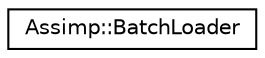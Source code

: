 digraph "Graphical Class Hierarchy"
{
  edge [fontname="Helvetica",fontsize="10",labelfontname="Helvetica",labelfontsize="10"];
  node [fontname="Helvetica",fontsize="10",shape=record];
  rankdir="LR";
  Node1 [label="Assimp::BatchLoader",height=0.2,width=0.4,color="black", fillcolor="white", style="filled",URL="$class_assimp_1_1_batch_loader.html"];
}
